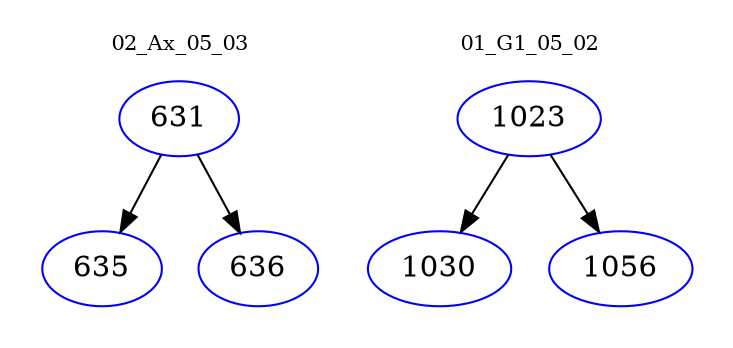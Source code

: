 digraph{
subgraph cluster_0 {
color = white
label = "02_Ax_05_03";
fontsize=10;
T0_631 [label="631", color="blue"]
T0_631 -> T0_635 [color="black"]
T0_635 [label="635", color="blue"]
T0_631 -> T0_636 [color="black"]
T0_636 [label="636", color="blue"]
}
subgraph cluster_1 {
color = white
label = "01_G1_05_02";
fontsize=10;
T1_1023 [label="1023", color="blue"]
T1_1023 -> T1_1030 [color="black"]
T1_1030 [label="1030", color="blue"]
T1_1023 -> T1_1056 [color="black"]
T1_1056 [label="1056", color="blue"]
}
}

